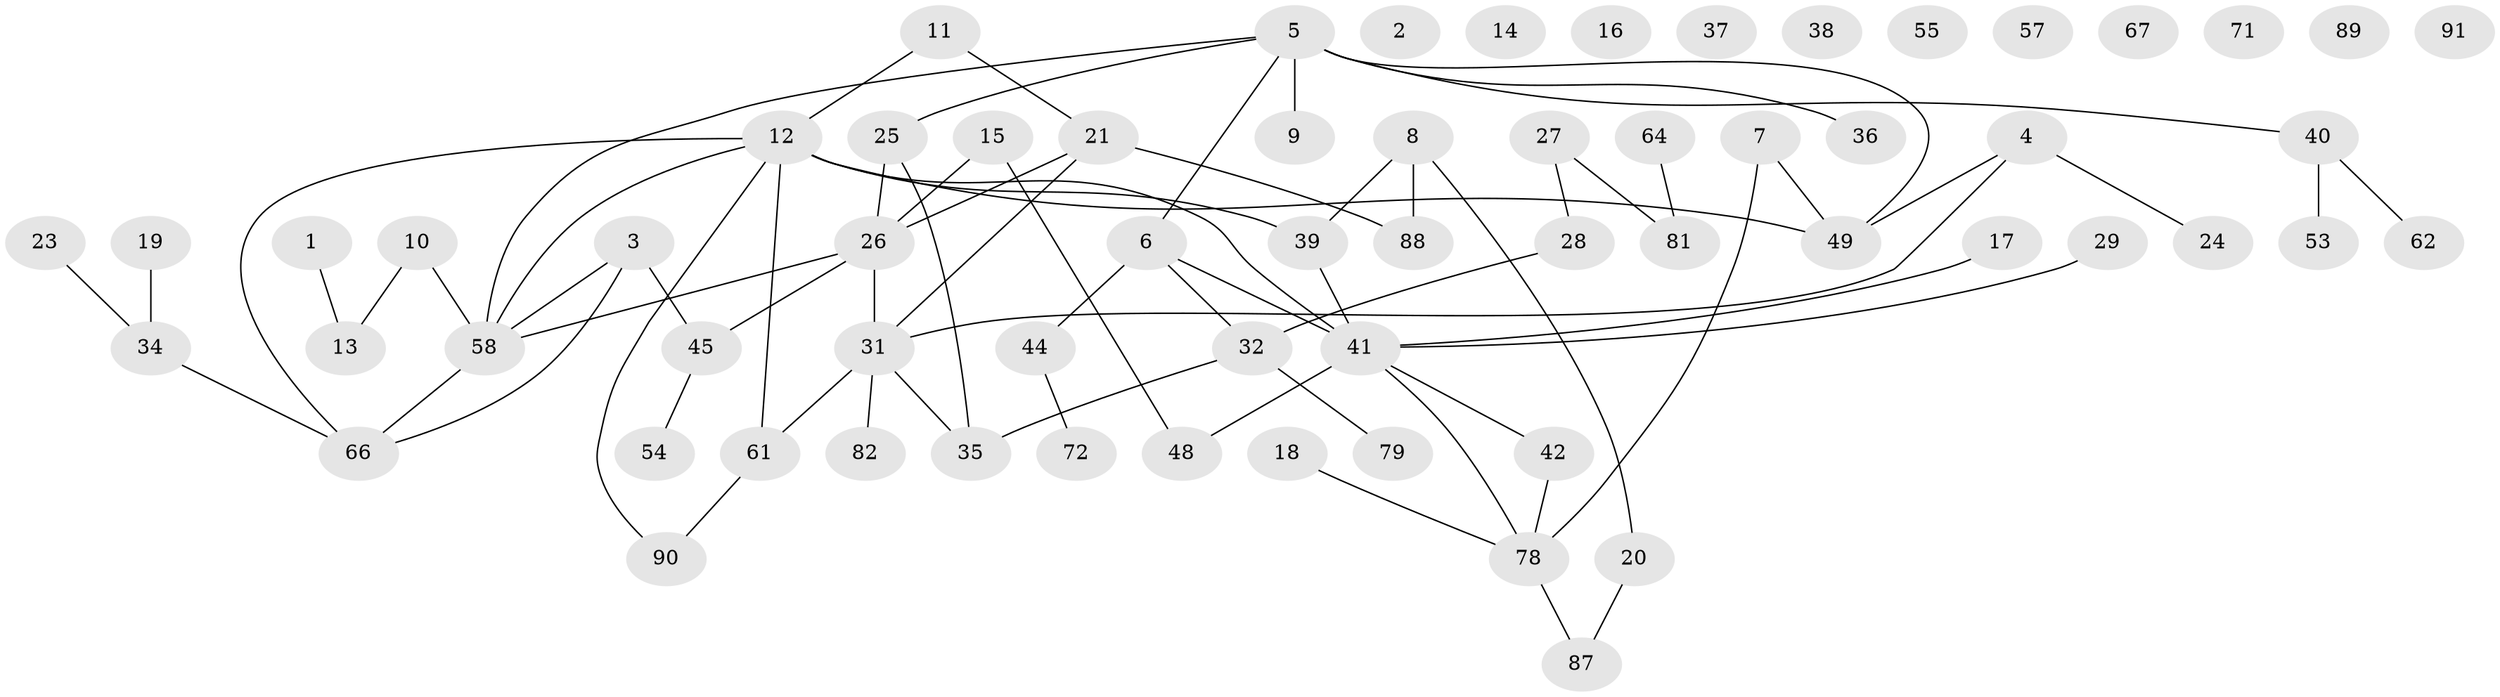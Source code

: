 // Generated by graph-tools (version 1.1) at 2025/23/03/03/25 07:23:24]
// undirected, 64 vertices, 71 edges
graph export_dot {
graph [start="1"]
  node [color=gray90,style=filled];
  1 [super="+30"];
  2;
  3 [super="+52"];
  4;
  5 [super="+63"];
  6 [super="+70"];
  7;
  8 [super="+83"];
  9 [super="+22"];
  10;
  11 [super="+65"];
  12 [super="+69"];
  13 [super="+74"];
  14;
  15 [super="+85"];
  16;
  17;
  18;
  19;
  20 [super="+46"];
  21 [super="+50"];
  23;
  24;
  25 [super="+68"];
  26 [super="+60"];
  27 [super="+43"];
  28 [super="+77"];
  29;
  31 [super="+33"];
  32 [super="+51"];
  34 [super="+86"];
  35;
  36;
  37;
  38;
  39;
  40 [super="+73"];
  41 [super="+47"];
  42;
  44;
  45 [super="+84"];
  48 [super="+56"];
  49 [super="+75"];
  53;
  54;
  55;
  57;
  58 [super="+59"];
  61 [super="+76"];
  62;
  64;
  66;
  67;
  71;
  72 [super="+92"];
  78 [super="+80"];
  79;
  81 [super="+93"];
  82;
  87;
  88;
  89;
  90;
  91;
  1 -- 13;
  3 -- 45;
  3 -- 58;
  3 -- 66;
  4 -- 24;
  4 -- 31;
  4 -- 49;
  5 -- 6;
  5 -- 36;
  5 -- 40;
  5 -- 49;
  5 -- 25;
  5 -- 58;
  5 -- 9;
  6 -- 32;
  6 -- 41;
  6 -- 44;
  7 -- 78;
  7 -- 49;
  8 -- 88;
  8 -- 39;
  8 -- 20;
  10 -- 58;
  10 -- 13;
  11 -- 12;
  11 -- 21;
  12 -- 41;
  12 -- 58;
  12 -- 61;
  12 -- 66;
  12 -- 90;
  12 -- 39;
  12 -- 49;
  15 -- 48;
  15 -- 26;
  17 -- 41;
  18 -- 78;
  19 -- 34;
  20 -- 87;
  21 -- 88;
  21 -- 26;
  21 -- 31;
  23 -- 34;
  25 -- 35;
  25 -- 26;
  26 -- 31 [weight=2];
  26 -- 45;
  26 -- 58;
  27 -- 28;
  27 -- 81;
  28 -- 32;
  29 -- 41;
  31 -- 82;
  31 -- 35;
  31 -- 61;
  32 -- 35;
  32 -- 79;
  34 -- 66;
  39 -- 41;
  40 -- 53;
  40 -- 62;
  41 -- 48;
  41 -- 42;
  41 -- 78;
  42 -- 78;
  44 -- 72;
  45 -- 54;
  58 -- 66;
  61 -- 90;
  64 -- 81;
  78 -- 87;
}

